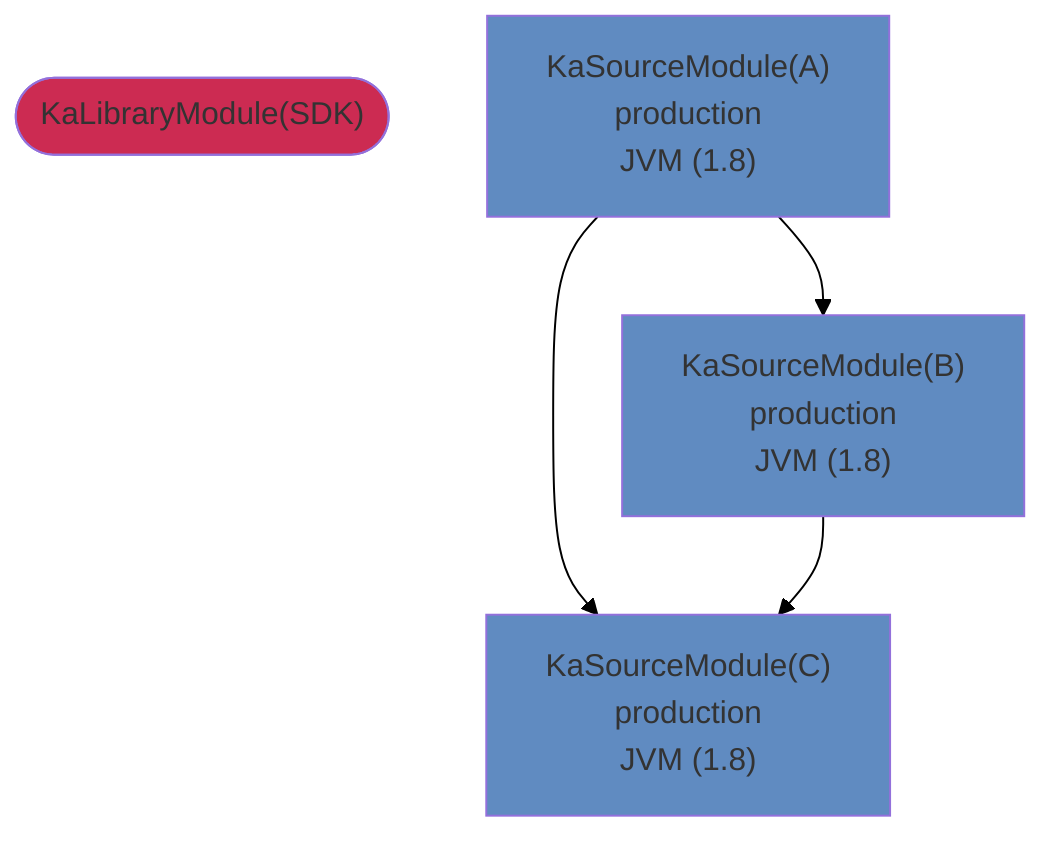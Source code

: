 graph TD
  KaLibraryModule_0(["KaLibraryModule(SDK)"])
  KaSourceModule_1["KaSourceModule(A)<br />production<br />JVM (1.8)"]
  KaSourceModule_2["KaSourceModule(B)<br />production<br />JVM (1.8)"]
  KaSourceModule_3["KaSourceModule(C)<br />production<br />JVM (1.8)"]
  style KaLibraryModule_0 fill:#CC2B52
  style KaSourceModule_1 fill:#608BC1
  style KaSourceModule_2 fill:#608BC1
  style KaSourceModule_3 fill:#608BC1
  KaSourceModule_1 --> KaSourceModule_2
  KaSourceModule_1 --> KaSourceModule_3
  KaSourceModule_2 --> KaSourceModule_3
  linkStyle 0 stroke:black
  linkStyle 1 stroke:black
  linkStyle 2 stroke:black
